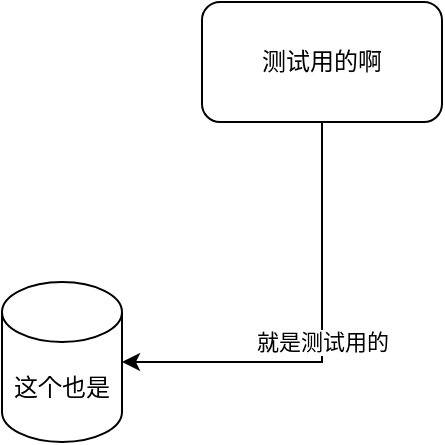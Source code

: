 <mxfile version="14.8.2" type="github">
  <diagram id="8ymucuJVsFFm5RRctRgF" name="Page-1">
    <mxGraphModel dx="1186" dy="773" grid="1" gridSize="10" guides="1" tooltips="1" connect="1" arrows="1" fold="1" page="1" pageScale="1" pageWidth="827" pageHeight="1169" math="0" shadow="0">
      <root>
        <mxCell id="0" />
        <mxCell id="1" parent="0" />
        <mxCell id="uIVasyIH1hPPmVtOjq3P-3" value="就是测试用的" style="edgeStyle=orthogonalEdgeStyle;rounded=0;orthogonalLoop=1;jettySize=auto;html=1;exitX=0.5;exitY=1;exitDx=0;exitDy=0;entryX=1;entryY=0.5;entryDx=0;entryDy=0;entryPerimeter=0;" edge="1" parent="1" source="uIVasyIH1hPPmVtOjq3P-1" target="uIVasyIH1hPPmVtOjq3P-2">
          <mxGeometry relative="1" as="geometry" />
        </mxCell>
        <mxCell id="uIVasyIH1hPPmVtOjq3P-1" value="测试用的啊" style="rounded=1;whiteSpace=wrap;html=1;" vertex="1" parent="1">
          <mxGeometry x="280" y="190" width="120" height="60" as="geometry" />
        </mxCell>
        <mxCell id="uIVasyIH1hPPmVtOjq3P-2" value="这个也是" style="shape=cylinder3;whiteSpace=wrap;html=1;boundedLbl=1;backgroundOutline=1;size=15;" vertex="1" parent="1">
          <mxGeometry x="180" y="330" width="60" height="80" as="geometry" />
        </mxCell>
      </root>
    </mxGraphModel>
  </diagram>
</mxfile>
